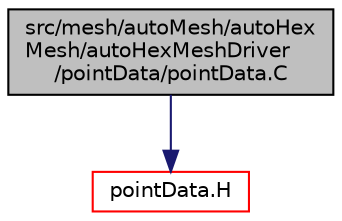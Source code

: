digraph "src/mesh/autoMesh/autoHexMesh/autoHexMeshDriver/pointData/pointData.C"
{
  bgcolor="transparent";
  edge [fontname="Helvetica",fontsize="10",labelfontname="Helvetica",labelfontsize="10"];
  node [fontname="Helvetica",fontsize="10",shape=record];
  Node1 [label="src/mesh/autoMesh/autoHex\lMesh/autoHexMeshDriver\l/pointData/pointData.C",height=0.2,width=0.4,color="black", fillcolor="grey75", style="filled", fontcolor="black"];
  Node1 -> Node2 [color="midnightblue",fontsize="10",style="solid",fontname="Helvetica"];
  Node2 [label="pointData.H",height=0.2,width=0.4,color="red",URL="$a07048.html"];
}
